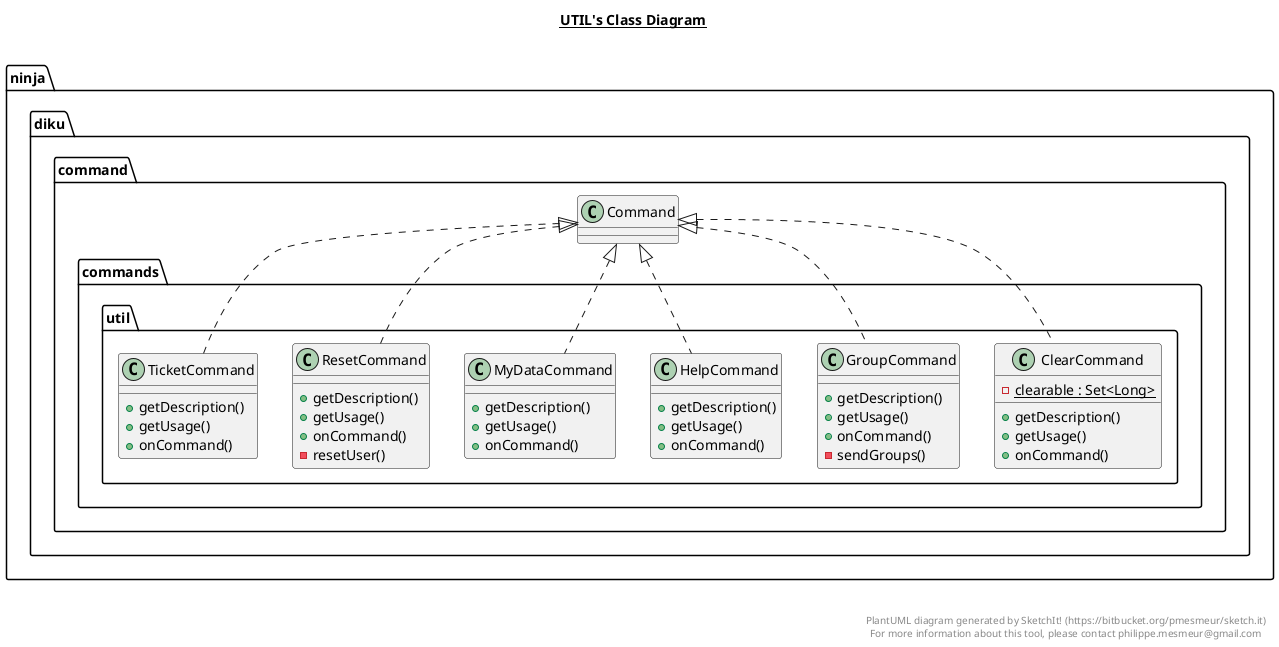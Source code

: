 @startuml

title __UTIL's Class Diagram__\n

  namespace ninja.diku.command {
    namespace commands.util {
      class ninja.diku.command.commands.util.ClearCommand {
          {static} - clearable : Set<Long>
          + getDescription()
          + getUsage()
          + onCommand()
      }
    }
  }
  

  namespace ninja.diku.command {
    namespace commands.util {
      class ninja.diku.command.commands.util.GroupCommand {
          + getDescription()
          + getUsage()
          + onCommand()
          - sendGroups()
      }
    }
  }
  

  namespace ninja.diku.command {
    namespace commands.util {
      class ninja.diku.command.commands.util.HelpCommand {
          + getDescription()
          + getUsage()
          + onCommand()
      }
    }
  }
  

  namespace ninja.diku.command {
    namespace commands.util {
      class ninja.diku.command.commands.util.MyDataCommand {
          + getDescription()
          + getUsage()
          + onCommand()
      }
    }
  }
  

  namespace ninja.diku.command {
    namespace commands.util {
      class ninja.diku.command.commands.util.ResetCommand {
          + getDescription()
          + getUsage()
          + onCommand()
          - resetUser()
      }
    }
  }
  

  namespace ninja.diku.command {
    namespace commands.util {
      class ninja.diku.command.commands.util.TicketCommand {
          + getDescription()
          + getUsage()
          + onCommand()
      }
    }
  }
  

  ninja.diku.command.commands.util.ClearCommand .up.|> ninja.diku.command.Command
  ninja.diku.command.commands.util.GroupCommand .up.|> ninja.diku.command.Command
  ninja.diku.command.commands.util.HelpCommand .up.|> ninja.diku.command.Command
  ninja.diku.command.commands.util.MyDataCommand .up.|> ninja.diku.command.Command
  ninja.diku.command.commands.util.ResetCommand .up.|> ninja.diku.command.Command
  ninja.diku.command.commands.util.TicketCommand .up.|> ninja.diku.command.Command


right footer


PlantUML diagram generated by SketchIt! (https://bitbucket.org/pmesmeur/sketch.it)
For more information about this tool, please contact philippe.mesmeur@gmail.com
endfooter

@enduml
